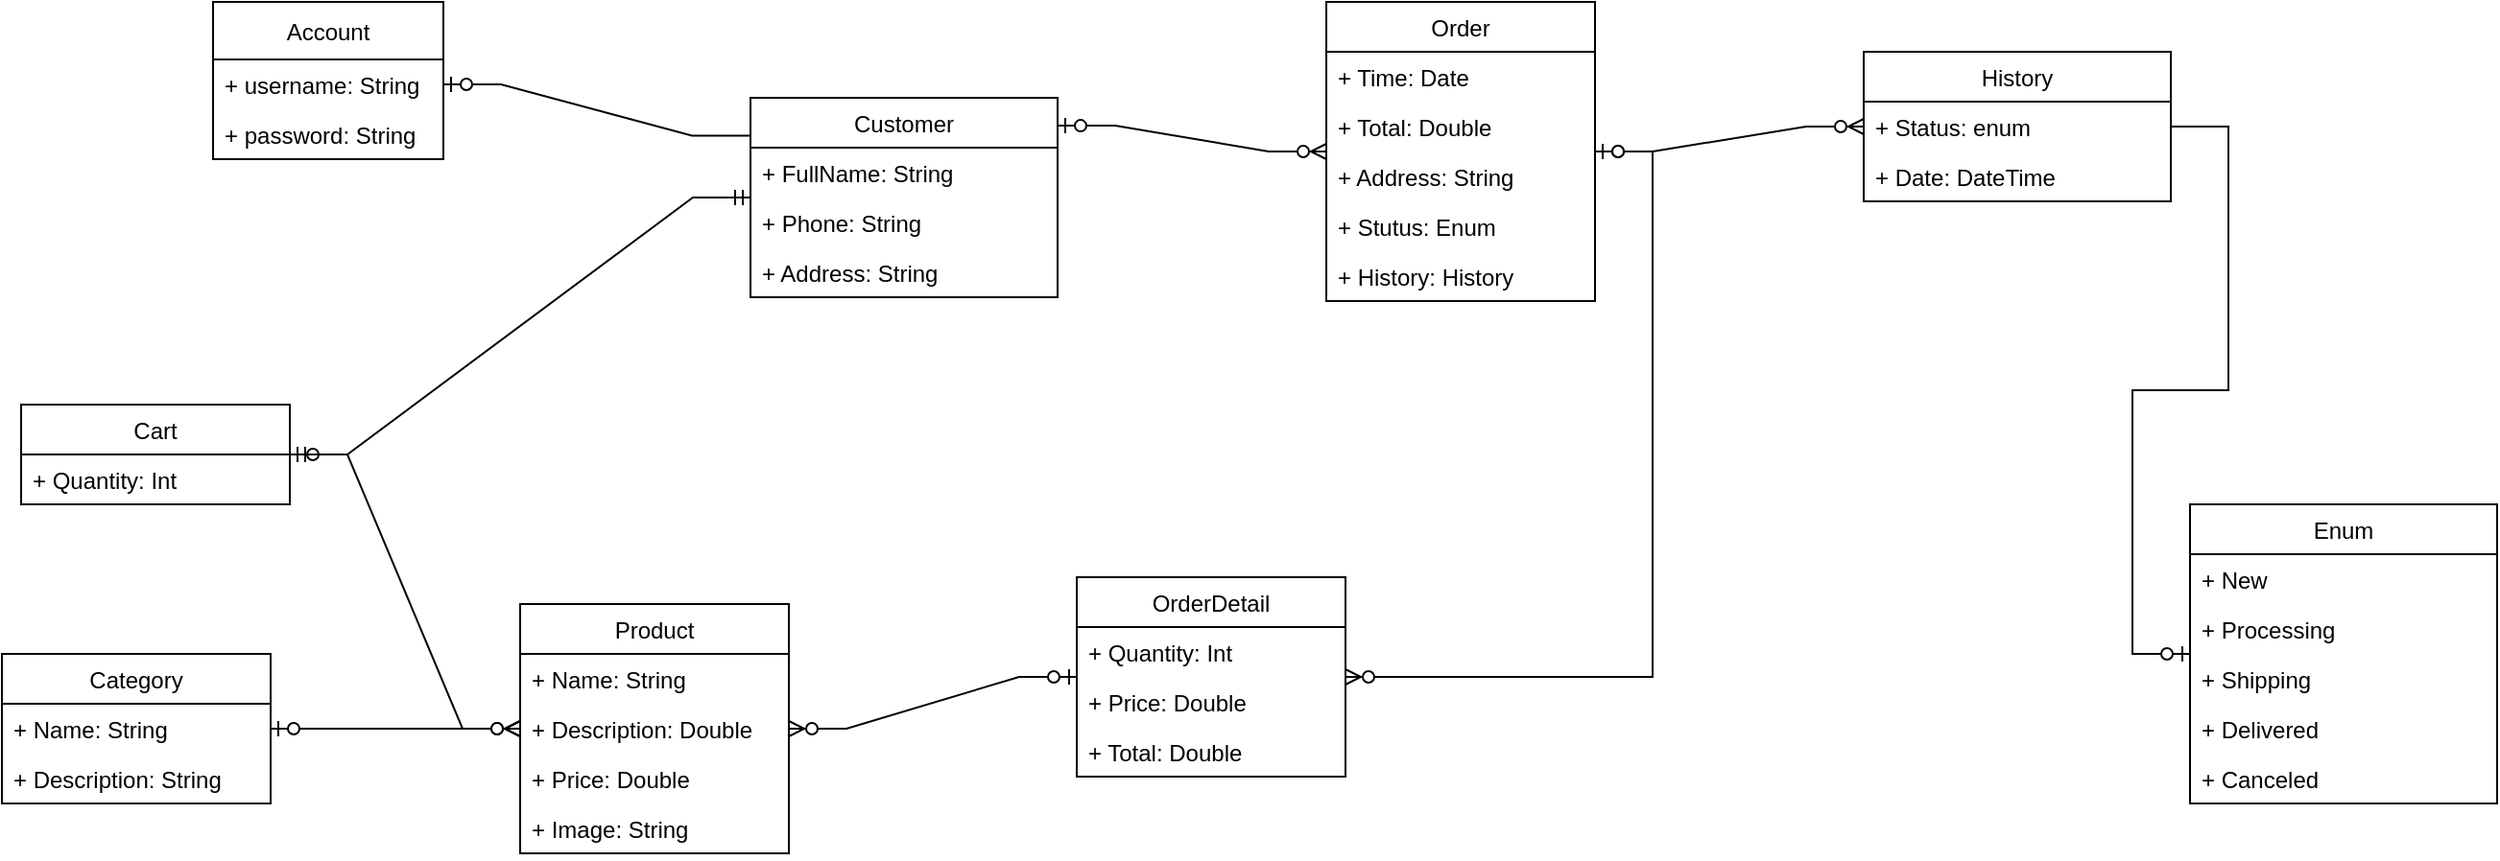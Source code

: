 <mxfile version="20.8.23" type="github">
  <diagram name="Trang-1" id="hb8H-oHKi9kYdUg4yuGx">
    <mxGraphModel dx="1431" dy="549" grid="1" gridSize="10" guides="1" tooltips="1" connect="1" arrows="1" fold="1" page="1" pageScale="1" pageWidth="827" pageHeight="1169" math="0" shadow="0">
      <root>
        <mxCell id="0" />
        <mxCell id="1" parent="0" />
        <mxCell id="L0xmg4seuJ0IGc6zBPvJ-1" value="Account" style="swimlane;fontStyle=0;childLayout=stackLayout;horizontal=1;startSize=30;fillColor=none;horizontalStack=0;resizeParent=1;resizeParentMax=0;resizeLast=0;collapsible=1;marginBottom=0;" parent="1" vertex="1">
          <mxGeometry x="120" y="10" width="120" height="82" as="geometry" />
        </mxCell>
        <mxCell id="L0xmg4seuJ0IGc6zBPvJ-2" value="+ username: String" style="text;strokeColor=none;fillColor=none;align=left;verticalAlign=top;spacingLeft=4;spacingRight=4;overflow=hidden;rotatable=0;points=[[0,0.5],[1,0.5]];portConstraint=eastwest;" parent="L0xmg4seuJ0IGc6zBPvJ-1" vertex="1">
          <mxGeometry y="30" width="120" height="26" as="geometry" />
        </mxCell>
        <mxCell id="L0xmg4seuJ0IGc6zBPvJ-3" value="+ password: String" style="text;strokeColor=none;fillColor=none;align=left;verticalAlign=top;spacingLeft=4;spacingRight=4;overflow=hidden;rotatable=0;points=[[0,0.5],[1,0.5]];portConstraint=eastwest;" parent="L0xmg4seuJ0IGc6zBPvJ-1" vertex="1">
          <mxGeometry y="56" width="120" height="26" as="geometry" />
        </mxCell>
        <mxCell id="L0xmg4seuJ0IGc6zBPvJ-12" value="Customer" style="swimlane;fontStyle=0;align=center;verticalAlign=top;childLayout=stackLayout;horizontal=1;startSize=26;horizontalStack=0;resizeParent=1;resizeParentMax=0;resizeLast=0;collapsible=1;marginBottom=0;" parent="1" vertex="1">
          <mxGeometry x="400" y="60" width="160" height="104" as="geometry" />
        </mxCell>
        <mxCell id="L0xmg4seuJ0IGc6zBPvJ-13" value="+ FullName: String" style="text;strokeColor=none;fillColor=none;align=left;verticalAlign=top;spacingLeft=4;spacingRight=4;overflow=hidden;rotatable=0;points=[[0,0.5],[1,0.5]];portConstraint=eastwest;" parent="L0xmg4seuJ0IGc6zBPvJ-12" vertex="1">
          <mxGeometry y="26" width="160" height="26" as="geometry" />
        </mxCell>
        <mxCell id="L0xmg4seuJ0IGc6zBPvJ-17" value="+ Phone: String" style="text;strokeColor=none;fillColor=none;align=left;verticalAlign=top;spacingLeft=4;spacingRight=4;overflow=hidden;rotatable=0;points=[[0,0.5],[1,0.5]];portConstraint=eastwest;" parent="L0xmg4seuJ0IGc6zBPvJ-12" vertex="1">
          <mxGeometry y="52" width="160" height="26" as="geometry" />
        </mxCell>
        <mxCell id="L0xmg4seuJ0IGc6zBPvJ-43" value="+ Address: String" style="text;strokeColor=none;fillColor=none;align=left;verticalAlign=top;spacingLeft=4;spacingRight=4;overflow=hidden;rotatable=0;points=[[0,0.5],[1,0.5]];portConstraint=eastwest;" parent="L0xmg4seuJ0IGc6zBPvJ-12" vertex="1">
          <mxGeometry y="78" width="160" height="26" as="geometry" />
        </mxCell>
        <mxCell id="L0xmg4seuJ0IGc6zBPvJ-22" value="Product" style="swimlane;fontStyle=0;childLayout=stackLayout;horizontal=1;startSize=26;fillColor=none;horizontalStack=0;resizeParent=1;resizeParentMax=0;resizeLast=0;collapsible=1;marginBottom=0;" parent="1" vertex="1">
          <mxGeometry x="280" y="324" width="140" height="130" as="geometry" />
        </mxCell>
        <mxCell id="L0xmg4seuJ0IGc6zBPvJ-23" value="+ Name: String" style="text;strokeColor=none;fillColor=none;align=left;verticalAlign=top;spacingLeft=4;spacingRight=4;overflow=hidden;rotatable=0;points=[[0,0.5],[1,0.5]];portConstraint=eastwest;" parent="L0xmg4seuJ0IGc6zBPvJ-22" vertex="1">
          <mxGeometry y="26" width="140" height="26" as="geometry" />
        </mxCell>
        <mxCell id="L0xmg4seuJ0IGc6zBPvJ-24" value="+ Description: Double" style="text;strokeColor=none;fillColor=none;align=left;verticalAlign=top;spacingLeft=4;spacingRight=4;overflow=hidden;rotatable=0;points=[[0,0.5],[1,0.5]];portConstraint=eastwest;" parent="L0xmg4seuJ0IGc6zBPvJ-22" vertex="1">
          <mxGeometry y="52" width="140" height="26" as="geometry" />
        </mxCell>
        <mxCell id="L0xmg4seuJ0IGc6zBPvJ-25" value="+ Price: Double" style="text;strokeColor=none;fillColor=none;align=left;verticalAlign=top;spacingLeft=4;spacingRight=4;overflow=hidden;rotatable=0;points=[[0,0.5],[1,0.5]];portConstraint=eastwest;" parent="L0xmg4seuJ0IGc6zBPvJ-22" vertex="1">
          <mxGeometry y="78" width="140" height="26" as="geometry" />
        </mxCell>
        <mxCell id="L0xmg4seuJ0IGc6zBPvJ-42" value="+ Image: String" style="text;strokeColor=none;fillColor=none;align=left;verticalAlign=top;spacingLeft=4;spacingRight=4;overflow=hidden;rotatable=0;points=[[0,0.5],[1,0.5]];portConstraint=eastwest;" parent="L0xmg4seuJ0IGc6zBPvJ-22" vertex="1">
          <mxGeometry y="104" width="140" height="26" as="geometry" />
        </mxCell>
        <mxCell id="L0xmg4seuJ0IGc6zBPvJ-26" value="Category" style="swimlane;fontStyle=0;childLayout=stackLayout;horizontal=1;startSize=26;fillColor=none;horizontalStack=0;resizeParent=1;resizeParentMax=0;resizeLast=0;collapsible=1;marginBottom=0;" parent="1" vertex="1">
          <mxGeometry x="10" y="350" width="140" height="78" as="geometry" />
        </mxCell>
        <mxCell id="L0xmg4seuJ0IGc6zBPvJ-27" value="+ Name: String" style="text;strokeColor=none;fillColor=none;align=left;verticalAlign=top;spacingLeft=4;spacingRight=4;overflow=hidden;rotatable=0;points=[[0,0.5],[1,0.5]];portConstraint=eastwest;" parent="L0xmg4seuJ0IGc6zBPvJ-26" vertex="1">
          <mxGeometry y="26" width="140" height="26" as="geometry" />
        </mxCell>
        <mxCell id="L0xmg4seuJ0IGc6zBPvJ-28" value="+ Description: String" style="text;strokeColor=none;fillColor=none;align=left;verticalAlign=top;spacingLeft=4;spacingRight=4;overflow=hidden;rotatable=0;points=[[0,0.5],[1,0.5]];portConstraint=eastwest;" parent="L0xmg4seuJ0IGc6zBPvJ-26" vertex="1">
          <mxGeometry y="52" width="140" height="26" as="geometry" />
        </mxCell>
        <mxCell id="L0xmg4seuJ0IGc6zBPvJ-30" value="Cart" style="swimlane;fontStyle=0;childLayout=stackLayout;horizontal=1;startSize=26;fillColor=none;horizontalStack=0;resizeParent=1;resizeParentMax=0;resizeLast=0;collapsible=1;marginBottom=0;" parent="1" vertex="1">
          <mxGeometry x="20" y="220" width="140" height="52" as="geometry" />
        </mxCell>
        <mxCell id="L0xmg4seuJ0IGc6zBPvJ-31" value="+ Quantity: Int" style="text;strokeColor=none;fillColor=none;align=left;verticalAlign=top;spacingLeft=4;spacingRight=4;overflow=hidden;rotatable=0;points=[[0,0.5],[1,0.5]];portConstraint=eastwest;" parent="L0xmg4seuJ0IGc6zBPvJ-30" vertex="1">
          <mxGeometry y="26" width="140" height="26" as="geometry" />
        </mxCell>
        <mxCell id="L0xmg4seuJ0IGc6zBPvJ-34" value="Order" style="swimlane;fontStyle=0;childLayout=stackLayout;horizontal=1;startSize=26;fillColor=none;horizontalStack=0;resizeParent=1;resizeParentMax=0;resizeLast=0;collapsible=1;marginBottom=0;" parent="1" vertex="1">
          <mxGeometry x="700" y="10" width="140" height="156" as="geometry" />
        </mxCell>
        <mxCell id="L0xmg4seuJ0IGc6zBPvJ-35" value="+ Time: Date" style="text;strokeColor=none;fillColor=none;align=left;verticalAlign=top;spacingLeft=4;spacingRight=4;overflow=hidden;rotatable=0;points=[[0,0.5],[1,0.5]];portConstraint=eastwest;" parent="L0xmg4seuJ0IGc6zBPvJ-34" vertex="1">
          <mxGeometry y="26" width="140" height="26" as="geometry" />
        </mxCell>
        <mxCell id="L0xmg4seuJ0IGc6zBPvJ-36" value="+ Total: Double" style="text;strokeColor=none;fillColor=none;align=left;verticalAlign=top;spacingLeft=4;spacingRight=4;overflow=hidden;rotatable=0;points=[[0,0.5],[1,0.5]];portConstraint=eastwest;" parent="L0xmg4seuJ0IGc6zBPvJ-34" vertex="1">
          <mxGeometry y="52" width="140" height="26" as="geometry" />
        </mxCell>
        <mxCell id="L0xmg4seuJ0IGc6zBPvJ-37" value="+ Address: String" style="text;strokeColor=none;fillColor=none;align=left;verticalAlign=top;spacingLeft=4;spacingRight=4;overflow=hidden;rotatable=0;points=[[0,0.5],[1,0.5]];portConstraint=eastwest;" parent="L0xmg4seuJ0IGc6zBPvJ-34" vertex="1">
          <mxGeometry y="78" width="140" height="26" as="geometry" />
        </mxCell>
        <mxCell id="J5Gvn71jtReAulwepZ1j-1" value="+ Stutus: Enum" style="text;strokeColor=none;fillColor=none;align=left;verticalAlign=top;spacingLeft=4;spacingRight=4;overflow=hidden;rotatable=0;points=[[0,0.5],[1,0.5]];portConstraint=eastwest;" parent="L0xmg4seuJ0IGc6zBPvJ-34" vertex="1">
          <mxGeometry y="104" width="140" height="26" as="geometry" />
        </mxCell>
        <mxCell id="f50npZ0Ie0erexzQDlFH-1" value="+ History: History" style="text;strokeColor=none;fillColor=none;align=left;verticalAlign=top;spacingLeft=4;spacingRight=4;overflow=hidden;rotatable=0;points=[[0,0.5],[1,0.5]];portConstraint=eastwest;" vertex="1" parent="L0xmg4seuJ0IGc6zBPvJ-34">
          <mxGeometry y="130" width="140" height="26" as="geometry" />
        </mxCell>
        <mxCell id="L0xmg4seuJ0IGc6zBPvJ-38" value="OrderDetail" style="swimlane;fontStyle=0;childLayout=stackLayout;horizontal=1;startSize=26;fillColor=none;horizontalStack=0;resizeParent=1;resizeParentMax=0;resizeLast=0;collapsible=1;marginBottom=0;" parent="1" vertex="1">
          <mxGeometry x="570" y="310" width="140" height="104" as="geometry" />
        </mxCell>
        <mxCell id="L0xmg4seuJ0IGc6zBPvJ-39" value="+ Quantity: Int" style="text;strokeColor=none;fillColor=none;align=left;verticalAlign=top;spacingLeft=4;spacingRight=4;overflow=hidden;rotatable=0;points=[[0,0.5],[1,0.5]];portConstraint=eastwest;" parent="L0xmg4seuJ0IGc6zBPvJ-38" vertex="1">
          <mxGeometry y="26" width="140" height="26" as="geometry" />
        </mxCell>
        <mxCell id="L0xmg4seuJ0IGc6zBPvJ-40" value="+ Price: Double" style="text;strokeColor=none;fillColor=none;align=left;verticalAlign=top;spacingLeft=4;spacingRight=4;overflow=hidden;rotatable=0;points=[[0,0.5],[1,0.5]];portConstraint=eastwest;" parent="L0xmg4seuJ0IGc6zBPvJ-38" vertex="1">
          <mxGeometry y="52" width="140" height="26" as="geometry" />
        </mxCell>
        <mxCell id="L0xmg4seuJ0IGc6zBPvJ-41" value="+ Total: Double" style="text;strokeColor=none;fillColor=none;align=left;verticalAlign=top;spacingLeft=4;spacingRight=4;overflow=hidden;rotatable=0;points=[[0,0.5],[1,0.5]];portConstraint=eastwest;" parent="L0xmg4seuJ0IGc6zBPvJ-38" vertex="1">
          <mxGeometry y="78" width="140" height="26" as="geometry" />
        </mxCell>
        <mxCell id="L0xmg4seuJ0IGc6zBPvJ-44" value="" style="edgeStyle=entityRelationEdgeStyle;fontSize=12;html=1;endArrow=ERzeroToOne;endFill=1;rounded=0;exitX=-0.003;exitY=0.19;exitDx=0;exitDy=0;exitPerimeter=0;" parent="1" source="L0xmg4seuJ0IGc6zBPvJ-12" target="L0xmg4seuJ0IGc6zBPvJ-2" edge="1">
          <mxGeometry width="100" height="100" relative="1" as="geometry">
            <mxPoint x="280" y="60" as="sourcePoint" />
            <mxPoint x="460" y="190" as="targetPoint" />
          </mxGeometry>
        </mxCell>
        <mxCell id="L0xmg4seuJ0IGc6zBPvJ-47" value="" style="edgeStyle=entityRelationEdgeStyle;fontSize=12;html=1;endArrow=ERzeroToMany;startArrow=ERzeroToOne;rounded=0;exitX=1;exitY=0.14;exitDx=0;exitDy=0;exitPerimeter=0;" parent="1" source="L0xmg4seuJ0IGc6zBPvJ-12" target="L0xmg4seuJ0IGc6zBPvJ-34" edge="1">
          <mxGeometry width="100" height="100" relative="1" as="geometry">
            <mxPoint x="350" y="272" as="sourcePoint" />
            <mxPoint x="450" y="172" as="targetPoint" />
          </mxGeometry>
        </mxCell>
        <mxCell id="L0xmg4seuJ0IGc6zBPvJ-48" value="" style="edgeStyle=entityRelationEdgeStyle;fontSize=12;html=1;endArrow=ERzeroToMany;startArrow=ERzeroToOne;rounded=0;" parent="1" source="L0xmg4seuJ0IGc6zBPvJ-34" target="L0xmg4seuJ0IGc6zBPvJ-38" edge="1">
          <mxGeometry width="100" height="100" relative="1" as="geometry">
            <mxPoint x="544" y="51" as="sourcePoint" />
            <mxPoint x="730" y="112" as="targetPoint" />
          </mxGeometry>
        </mxCell>
        <mxCell id="L0xmg4seuJ0IGc6zBPvJ-49" value="" style="edgeStyle=entityRelationEdgeStyle;fontSize=12;html=1;endArrow=ERzeroToMany;startArrow=ERzeroToOne;rounded=0;" parent="1" source="L0xmg4seuJ0IGc6zBPvJ-26" target="L0xmg4seuJ0IGc6zBPvJ-22" edge="1">
          <mxGeometry width="100" height="100" relative="1" as="geometry">
            <mxPoint x="440" y="250" as="sourcePoint" />
            <mxPoint x="600" y="260" as="targetPoint" />
          </mxGeometry>
        </mxCell>
        <mxCell id="L0xmg4seuJ0IGc6zBPvJ-50" value="" style="edgeStyle=entityRelationEdgeStyle;fontSize=12;html=1;endArrow=ERzeroToMany;startArrow=ERzeroToOne;rounded=0;" parent="1" source="L0xmg4seuJ0IGc6zBPvJ-38" target="L0xmg4seuJ0IGc6zBPvJ-22" edge="1">
          <mxGeometry width="100" height="100" relative="1" as="geometry">
            <mxPoint x="600" y="220" as="sourcePoint" />
            <mxPoint x="840" y="240" as="targetPoint" />
          </mxGeometry>
        </mxCell>
        <mxCell id="L0xmg4seuJ0IGc6zBPvJ-51" value="" style="edgeStyle=entityRelationEdgeStyle;fontSize=12;html=1;endArrow=ERzeroToMany;startArrow=ERzeroToOne;rounded=0;" parent="1" source="L0xmg4seuJ0IGc6zBPvJ-30" target="L0xmg4seuJ0IGc6zBPvJ-22" edge="1">
          <mxGeometry width="100" height="100" relative="1" as="geometry">
            <mxPoint x="160" y="399" as="sourcePoint" />
            <mxPoint x="290" y="399" as="targetPoint" />
          </mxGeometry>
        </mxCell>
        <mxCell id="Hh30eOg_fe-P5wjX0t9S-1" value="" style="edgeStyle=entityRelationEdgeStyle;fontSize=12;html=1;endArrow=ERmandOne;startArrow=ERmandOne;rounded=0;" parent="1" source="L0xmg4seuJ0IGc6zBPvJ-30" target="L0xmg4seuJ0IGc6zBPvJ-12" edge="1">
          <mxGeometry width="100" height="100" relative="1" as="geometry">
            <mxPoint x="490" y="340" as="sourcePoint" />
            <mxPoint x="590" y="240" as="targetPoint" />
          </mxGeometry>
        </mxCell>
        <mxCell id="f50npZ0Ie0erexzQDlFH-2" value="History" style="swimlane;fontStyle=0;align=center;verticalAlign=top;childLayout=stackLayout;horizontal=1;startSize=26;horizontalStack=0;resizeParent=1;resizeParentMax=0;resizeLast=0;collapsible=1;marginBottom=0;" vertex="1" parent="1">
          <mxGeometry x="980" y="36" width="160" height="78" as="geometry" />
        </mxCell>
        <mxCell id="f50npZ0Ie0erexzQDlFH-3" value="+ Status: enum" style="text;strokeColor=none;fillColor=none;align=left;verticalAlign=top;spacingLeft=4;spacingRight=4;overflow=hidden;rotatable=0;points=[[0,0.5],[1,0.5]];portConstraint=eastwest;" vertex="1" parent="f50npZ0Ie0erexzQDlFH-2">
          <mxGeometry y="26" width="160" height="26" as="geometry" />
        </mxCell>
        <mxCell id="f50npZ0Ie0erexzQDlFH-4" value="+ Date: DateTime" style="text;strokeColor=none;fillColor=none;align=left;verticalAlign=top;spacingLeft=4;spacingRight=4;overflow=hidden;rotatable=0;points=[[0,0.5],[1,0.5]];portConstraint=eastwest;" vertex="1" parent="f50npZ0Ie0erexzQDlFH-2">
          <mxGeometry y="52" width="160" height="26" as="geometry" />
        </mxCell>
        <mxCell id="f50npZ0Ie0erexzQDlFH-6" value="" style="edgeStyle=entityRelationEdgeStyle;fontSize=12;html=1;endArrow=ERzeroToMany;startArrow=ERzeroToOne;rounded=0;" edge="1" parent="1" source="L0xmg4seuJ0IGc6zBPvJ-34" target="f50npZ0Ie0erexzQDlFH-2">
          <mxGeometry width="100" height="100" relative="1" as="geometry">
            <mxPoint x="570" y="85" as="sourcePoint" />
            <mxPoint x="1130" y="170" as="targetPoint" />
          </mxGeometry>
        </mxCell>
        <mxCell id="f50npZ0Ie0erexzQDlFH-7" value="Enum" style="swimlane;fontStyle=0;align=center;verticalAlign=top;childLayout=stackLayout;horizontal=1;startSize=26;horizontalStack=0;resizeParent=1;resizeParentMax=0;resizeLast=0;collapsible=1;marginBottom=0;" vertex="1" parent="1">
          <mxGeometry x="1150" y="272" width="160" height="156" as="geometry" />
        </mxCell>
        <mxCell id="f50npZ0Ie0erexzQDlFH-8" value="+ New" style="text;strokeColor=none;fillColor=none;align=left;verticalAlign=top;spacingLeft=4;spacingRight=4;overflow=hidden;rotatable=0;points=[[0,0.5],[1,0.5]];portConstraint=eastwest;" vertex="1" parent="f50npZ0Ie0erexzQDlFH-7">
          <mxGeometry y="26" width="160" height="26" as="geometry" />
        </mxCell>
        <mxCell id="f50npZ0Ie0erexzQDlFH-9" value="+ Processing" style="text;strokeColor=none;fillColor=none;align=left;verticalAlign=top;spacingLeft=4;spacingRight=4;overflow=hidden;rotatable=0;points=[[0,0.5],[1,0.5]];portConstraint=eastwest;" vertex="1" parent="f50npZ0Ie0erexzQDlFH-7">
          <mxGeometry y="52" width="160" height="26" as="geometry" />
        </mxCell>
        <mxCell id="f50npZ0Ie0erexzQDlFH-10" value="+ Shipping" style="text;strokeColor=none;fillColor=none;align=left;verticalAlign=top;spacingLeft=4;spacingRight=4;overflow=hidden;rotatable=0;points=[[0,0.5],[1,0.5]];portConstraint=eastwest;" vertex="1" parent="f50npZ0Ie0erexzQDlFH-7">
          <mxGeometry y="78" width="160" height="26" as="geometry" />
        </mxCell>
        <mxCell id="f50npZ0Ie0erexzQDlFH-11" value="+ Delivered" style="text;strokeColor=none;fillColor=none;align=left;verticalAlign=top;spacingLeft=4;spacingRight=4;overflow=hidden;rotatable=0;points=[[0,0.5],[1,0.5]];portConstraint=eastwest;" vertex="1" parent="f50npZ0Ie0erexzQDlFH-7">
          <mxGeometry y="104" width="160" height="26" as="geometry" />
        </mxCell>
        <mxCell id="f50npZ0Ie0erexzQDlFH-12" value="+ Canceled" style="text;strokeColor=none;fillColor=none;align=left;verticalAlign=top;spacingLeft=4;spacingRight=4;overflow=hidden;rotatable=0;points=[[0,0.5],[1,0.5]];portConstraint=eastwest;" vertex="1" parent="f50npZ0Ie0erexzQDlFH-7">
          <mxGeometry y="130" width="160" height="26" as="geometry" />
        </mxCell>
        <mxCell id="f50npZ0Ie0erexzQDlFH-13" value="" style="edgeStyle=entityRelationEdgeStyle;fontSize=12;html=1;endArrow=ERzeroToOne;endFill=1;rounded=0;" edge="1" parent="1" source="f50npZ0Ie0erexzQDlFH-2" target="f50npZ0Ie0erexzQDlFH-7">
          <mxGeometry width="100" height="100" relative="1" as="geometry">
            <mxPoint x="410" y="90" as="sourcePoint" />
            <mxPoint x="250" y="63" as="targetPoint" />
          </mxGeometry>
        </mxCell>
      </root>
    </mxGraphModel>
  </diagram>
</mxfile>
